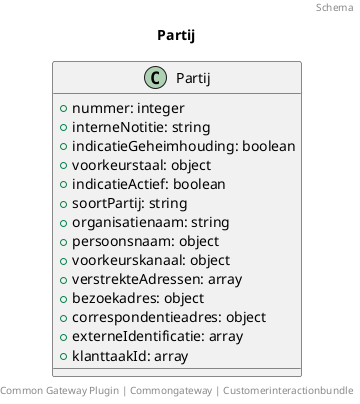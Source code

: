 @startuml
title: Partij
footer: Common Gateway Plugin | Commongateway | Customerinteractionbundle 
header: Schema

class Partij {
  + nummer: integer
  + interneNotitie: string
  + indicatieGeheimhouding: boolean
  + voorkeurstaal: object
  + indicatieActief: boolean
  + soortPartij: string
  + organisatienaam: string
  + persoonsnaam: object
  + voorkeurskanaal: object
  + verstrekteAdressen: array
  + bezoekadres: object
  + correspondentieadres: object
  + externeIdentificatie: array
  + klanttaakId: array
}
@enduml
